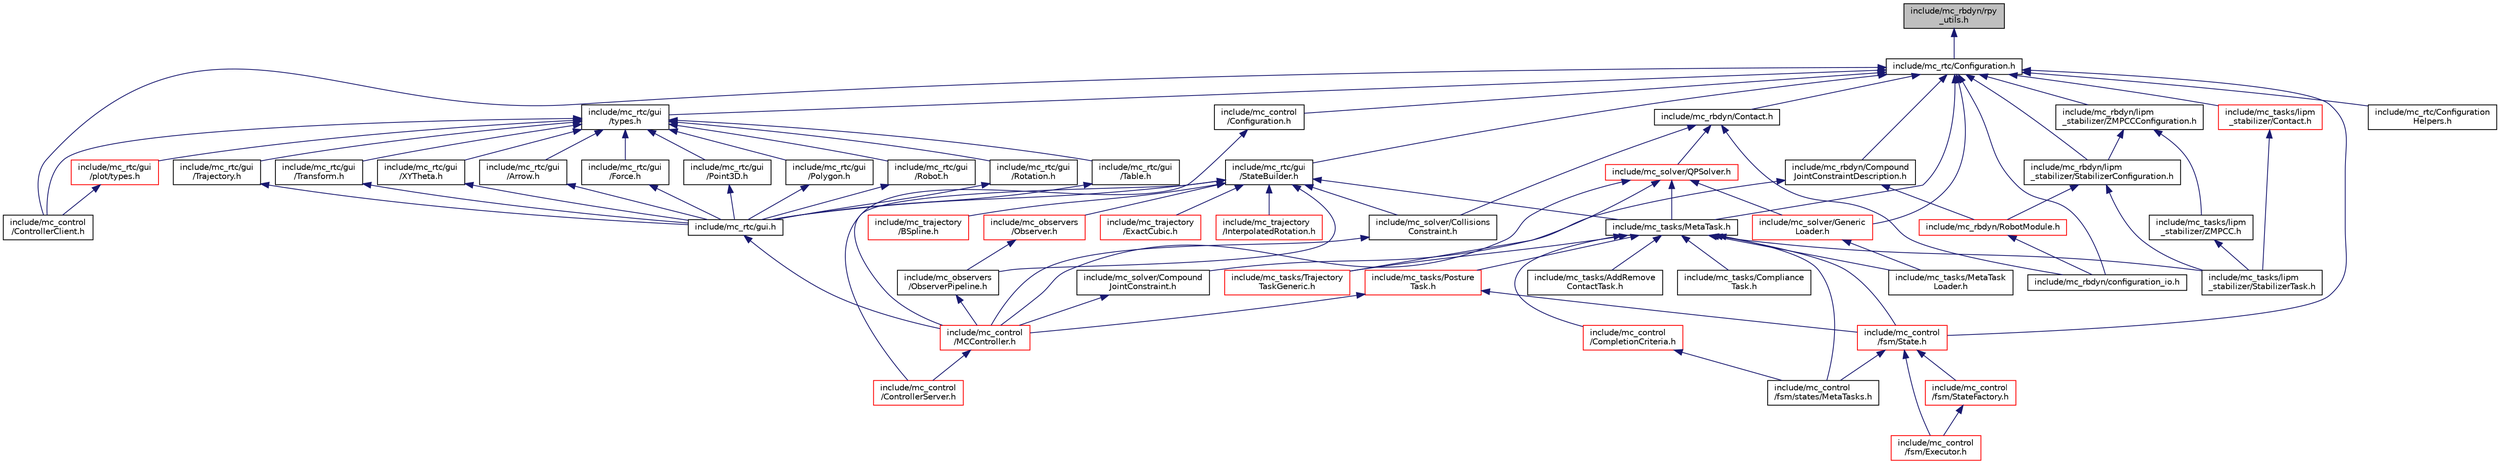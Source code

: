 digraph "include/mc_rbdyn/rpy_utils.h"
{
 // INTERACTIVE_SVG=YES
  edge [fontname="Helvetica",fontsize="10",labelfontname="Helvetica",labelfontsize="10"];
  node [fontname="Helvetica",fontsize="10",shape=record];
  Node2 [label="include/mc_rbdyn/rpy\l_utils.h",height=0.2,width=0.4,color="black", fillcolor="grey75", style="filled", fontcolor="black"];
  Node2 -> Node3 [dir="back",color="midnightblue",fontsize="10",style="solid",fontname="Helvetica"];
  Node3 [label="include/mc_rtc/Configuration.h",height=0.2,width=0.4,color="black", fillcolor="white", style="filled",URL="$mc__rtc_2Configuration_8h.html"];
  Node3 -> Node4 [dir="back",color="midnightblue",fontsize="10",style="solid",fontname="Helvetica"];
  Node4 [label="include/mc_tasks/MetaTask.h",height=0.2,width=0.4,color="black", fillcolor="white", style="filled",URL="$MetaTask_8h.html"];
  Node4 -> Node5 [dir="back",color="midnightblue",fontsize="10",style="solid",fontname="Helvetica"];
  Node5 [label="include/mc_control\l/CompletionCriteria.h",height=0.2,width=0.4,color="red", fillcolor="white", style="filled",URL="$CompletionCriteria_8h.html"];
  Node5 -> Node6 [dir="back",color="midnightblue",fontsize="10",style="solid",fontname="Helvetica"];
  Node6 [label="include/mc_control\l/fsm/states/MetaTasks.h",height=0.2,width=0.4,color="black", fillcolor="white", style="filled",URL="$MetaTasks_8h.html"];
  Node4 -> Node8 [dir="back",color="midnightblue",fontsize="10",style="solid",fontname="Helvetica"];
  Node8 [label="include/mc_tasks/Posture\lTask.h",height=0.2,width=0.4,color="red", fillcolor="white", style="filled",URL="$PostureTask_8h.html"];
  Node8 -> Node9 [dir="back",color="midnightblue",fontsize="10",style="solid",fontname="Helvetica"];
  Node9 [label="include/mc_control\l/MCController.h",height=0.2,width=0.4,color="red", fillcolor="white", style="filled",URL="$MCController_8h.html"];
  Node9 -> Node10 [dir="back",color="midnightblue",fontsize="10",style="solid",fontname="Helvetica"];
  Node10 [label="include/mc_control\l/ControllerServer.h",height=0.2,width=0.4,color="red", fillcolor="white", style="filled",URL="$ControllerServer_8h.html"];
  Node8 -> Node17 [dir="back",color="midnightblue",fontsize="10",style="solid",fontname="Helvetica"];
  Node17 [label="include/mc_control\l/fsm/State.h",height=0.2,width=0.4,color="red", fillcolor="white", style="filled",URL="$State_8h.html"];
  Node17 -> Node18 [dir="back",color="midnightblue",fontsize="10",style="solid",fontname="Helvetica"];
  Node18 [label="include/mc_control\l/fsm/Executor.h",height=0.2,width=0.4,color="red", fillcolor="white", style="filled",URL="$Executor_8h.html"];
  Node17 -> Node20 [dir="back",color="midnightblue",fontsize="10",style="solid",fontname="Helvetica"];
  Node20 [label="include/mc_control\l/fsm/StateFactory.h",height=0.2,width=0.4,color="red", fillcolor="white", style="filled",URL="$StateFactory_8h.html"];
  Node20 -> Node18 [dir="back",color="midnightblue",fontsize="10",style="solid",fontname="Helvetica"];
  Node17 -> Node6 [dir="back",color="midnightblue",fontsize="10",style="solid",fontname="Helvetica"];
  Node4 -> Node17 [dir="back",color="midnightblue",fontsize="10",style="solid",fontname="Helvetica"];
  Node4 -> Node31 [dir="back",color="midnightblue",fontsize="10",style="solid",fontname="Helvetica"];
  Node31 [label="include/mc_tasks/Trajectory\lTaskGeneric.h",height=0.2,width=0.4,color="red", fillcolor="white", style="filled",URL="$TrajectoryTaskGeneric_8h.html"];
  Node4 -> Node6 [dir="back",color="midnightblue",fontsize="10",style="solid",fontname="Helvetica"];
  Node4 -> Node53 [dir="back",color="midnightblue",fontsize="10",style="solid",fontname="Helvetica"];
  Node53 [label="include/mc_tasks/AddRemove\lContactTask.h",height=0.2,width=0.4,color="black", fillcolor="white", style="filled",URL="$AddRemoveContactTask_8h.html"];
  Node4 -> Node35 [dir="back",color="midnightblue",fontsize="10",style="solid",fontname="Helvetica"];
  Node35 [label="include/mc_tasks/Compliance\lTask.h",height=0.2,width=0.4,color="black", fillcolor="white", style="filled",URL="$ComplianceTask_8h.html"];
  Node4 -> Node36 [dir="back",color="midnightblue",fontsize="10",style="solid",fontname="Helvetica"];
  Node36 [label="include/mc_tasks/lipm\l_stabilizer/StabilizerTask.h",height=0.2,width=0.4,color="black", fillcolor="white", style="filled",URL="$StabilizerTask_8h.html"];
  Node4 -> Node54 [dir="back",color="midnightblue",fontsize="10",style="solid",fontname="Helvetica"];
  Node54 [label="include/mc_tasks/MetaTask\lLoader.h",height=0.2,width=0.4,color="black", fillcolor="white", style="filled",URL="$MetaTaskLoader_8h.html"];
  Node3 -> Node55 [dir="back",color="midnightblue",fontsize="10",style="solid",fontname="Helvetica"];
  Node55 [label="include/mc_rtc/gui\l/StateBuilder.h",height=0.2,width=0.4,color="black", fillcolor="white", style="filled",URL="$StateBuilder_8h.html"];
  Node55 -> Node4 [dir="back",color="midnightblue",fontsize="10",style="solid",fontname="Helvetica"];
  Node55 -> Node56 [dir="back",color="midnightblue",fontsize="10",style="solid",fontname="Helvetica"];
  Node56 [label="include/mc_observers\l/Observer.h",height=0.2,width=0.4,color="red", fillcolor="white", style="filled",URL="$Observer_8h.html"];
  Node56 -> Node57 [dir="back",color="midnightblue",fontsize="10",style="solid",fontname="Helvetica"];
  Node57 [label="include/mc_observers\l/ObserverPipeline.h",height=0.2,width=0.4,color="black", fillcolor="white", style="filled",URL="$ObserverPipeline_8h.html"];
  Node57 -> Node9 [dir="back",color="midnightblue",fontsize="10",style="solid",fontname="Helvetica"];
  Node55 -> Node57 [dir="back",color="midnightblue",fontsize="10",style="solid",fontname="Helvetica"];
  Node55 -> Node64 [dir="back",color="midnightblue",fontsize="10",style="solid",fontname="Helvetica"];
  Node64 [label="include/mc_rtc/gui.h",height=0.2,width=0.4,color="black", fillcolor="white", style="filled",URL="$gui_8h.html"];
  Node64 -> Node9 [dir="back",color="midnightblue",fontsize="10",style="solid",fontname="Helvetica"];
  Node55 -> Node65 [dir="back",color="midnightblue",fontsize="10",style="solid",fontname="Helvetica"];
  Node65 [label="include/mc_solver/Collisions\lConstraint.h",height=0.2,width=0.4,color="black", fillcolor="white", style="filled",URL="$CollisionsConstraint_8h.html"];
  Node65 -> Node9 [dir="back",color="midnightblue",fontsize="10",style="solid",fontname="Helvetica"];
  Node55 -> Node10 [dir="back",color="midnightblue",fontsize="10",style="solid",fontname="Helvetica"];
  Node55 -> Node66 [dir="back",color="midnightblue",fontsize="10",style="solid",fontname="Helvetica"];
  Node66 [label="include/mc_trajectory\l/InterpolatedRotation.h",height=0.2,width=0.4,color="red", fillcolor="white", style="filled",URL="$InterpolatedRotation_8h.html"];
  Node55 -> Node67 [dir="back",color="midnightblue",fontsize="10",style="solid",fontname="Helvetica"];
  Node67 [label="include/mc_trajectory\l/BSpline.h",height=0.2,width=0.4,color="red", fillcolor="white", style="filled",URL="$BSpline_8h.html"];
  Node55 -> Node68 [dir="back",color="midnightblue",fontsize="10",style="solid",fontname="Helvetica"];
  Node68 [label="include/mc_trajectory\l/ExactCubic.h",height=0.2,width=0.4,color="red", fillcolor="white", style="filled",URL="$ExactCubic_8h.html"];
  Node3 -> Node69 [dir="back",color="midnightblue",fontsize="10",style="solid",fontname="Helvetica"];
  Node69 [label="include/mc_rtc/gui\l/types.h",height=0.2,width=0.4,color="black", fillcolor="white", style="filled",URL="$types_8h.html"];
  Node69 -> Node70 [dir="back",color="midnightblue",fontsize="10",style="solid",fontname="Helvetica"];
  Node70 [label="include/mc_rtc/gui\l/plot/types.h",height=0.2,width=0.4,color="red", fillcolor="white", style="filled",URL="$plot_2types_8h.html"];
  Node70 -> Node77 [dir="back",color="midnightblue",fontsize="10",style="solid",fontname="Helvetica"];
  Node77 [label="include/mc_control\l/ControllerClient.h",height=0.2,width=0.4,color="black", fillcolor="white", style="filled",URL="$ControllerClient_8h.html"];
  Node69 -> Node77 [dir="back",color="midnightblue",fontsize="10",style="solid",fontname="Helvetica"];
  Node69 -> Node78 [dir="back",color="midnightblue",fontsize="10",style="solid",fontname="Helvetica"];
  Node78 [label="include/mc_rtc/gui\l/Arrow.h",height=0.2,width=0.4,color="black", fillcolor="white", style="filled",URL="$Arrow_8h.html"];
  Node78 -> Node64 [dir="back",color="midnightblue",fontsize="10",style="solid",fontname="Helvetica"];
  Node69 -> Node79 [dir="back",color="midnightblue",fontsize="10",style="solid",fontname="Helvetica"];
  Node79 [label="include/mc_rtc/gui\l/Force.h",height=0.2,width=0.4,color="black", fillcolor="white", style="filled",URL="$Force_8h.html"];
  Node79 -> Node64 [dir="back",color="midnightblue",fontsize="10",style="solid",fontname="Helvetica"];
  Node69 -> Node80 [dir="back",color="midnightblue",fontsize="10",style="solid",fontname="Helvetica"];
  Node80 [label="include/mc_rtc/gui\l/Point3D.h",height=0.2,width=0.4,color="black", fillcolor="white", style="filled",URL="$Point3D_8h.html"];
  Node80 -> Node64 [dir="back",color="midnightblue",fontsize="10",style="solid",fontname="Helvetica"];
  Node69 -> Node81 [dir="back",color="midnightblue",fontsize="10",style="solid",fontname="Helvetica"];
  Node81 [label="include/mc_rtc/gui\l/Polygon.h",height=0.2,width=0.4,color="black", fillcolor="white", style="filled",URL="$Polygon_8h.html"];
  Node81 -> Node64 [dir="back",color="midnightblue",fontsize="10",style="solid",fontname="Helvetica"];
  Node69 -> Node82 [dir="back",color="midnightblue",fontsize="10",style="solid",fontname="Helvetica"];
  Node82 [label="include/mc_rtc/gui\l/Robot.h",height=0.2,width=0.4,color="black", fillcolor="white", style="filled",URL="$mc__rtc_2gui_2Robot_8h.html"];
  Node82 -> Node64 [dir="back",color="midnightblue",fontsize="10",style="solid",fontname="Helvetica"];
  Node69 -> Node83 [dir="back",color="midnightblue",fontsize="10",style="solid",fontname="Helvetica"];
  Node83 [label="include/mc_rtc/gui\l/Rotation.h",height=0.2,width=0.4,color="black", fillcolor="white", style="filled",URL="$Rotation_8h.html"];
  Node83 -> Node64 [dir="back",color="midnightblue",fontsize="10",style="solid",fontname="Helvetica"];
  Node69 -> Node84 [dir="back",color="midnightblue",fontsize="10",style="solid",fontname="Helvetica"];
  Node84 [label="include/mc_rtc/gui\l/Table.h",height=0.2,width=0.4,color="black", fillcolor="white", style="filled",URL="$Table_8h.html"];
  Node84 -> Node64 [dir="back",color="midnightblue",fontsize="10",style="solid",fontname="Helvetica"];
  Node69 -> Node85 [dir="back",color="midnightblue",fontsize="10",style="solid",fontname="Helvetica"];
  Node85 [label="include/mc_rtc/gui\l/Trajectory.h",height=0.2,width=0.4,color="black", fillcolor="white", style="filled",URL="$Trajectory_8h.html"];
  Node85 -> Node64 [dir="back",color="midnightblue",fontsize="10",style="solid",fontname="Helvetica"];
  Node69 -> Node86 [dir="back",color="midnightblue",fontsize="10",style="solid",fontname="Helvetica"];
  Node86 [label="include/mc_rtc/gui\l/Transform.h",height=0.2,width=0.4,color="black", fillcolor="white", style="filled",URL="$Transform_8h.html"];
  Node86 -> Node64 [dir="back",color="midnightblue",fontsize="10",style="solid",fontname="Helvetica"];
  Node69 -> Node87 [dir="back",color="midnightblue",fontsize="10",style="solid",fontname="Helvetica"];
  Node87 [label="include/mc_rtc/gui\l/XYTheta.h",height=0.2,width=0.4,color="black", fillcolor="white", style="filled",URL="$XYTheta_8h.html"];
  Node87 -> Node64 [dir="back",color="midnightblue",fontsize="10",style="solid",fontname="Helvetica"];
  Node3 -> Node88 [dir="back",color="midnightblue",fontsize="10",style="solid",fontname="Helvetica"];
  Node88 [label="include/mc_rbdyn/Contact.h",height=0.2,width=0.4,color="black", fillcolor="white", style="filled",URL="$mc__rbdyn_2Contact_8h.html"];
  Node88 -> Node89 [dir="back",color="midnightblue",fontsize="10",style="solid",fontname="Helvetica"];
  Node89 [label="include/mc_solver/QPSolver.h",height=0.2,width=0.4,color="red", fillcolor="white", style="filled",URL="$QPSolver_8h.html"];
  Node89 -> Node4 [dir="back",color="midnightblue",fontsize="10",style="solid",fontname="Helvetica"];
  Node89 -> Node9 [dir="back",color="midnightblue",fontsize="10",style="solid",fontname="Helvetica"];
  Node89 -> Node31 [dir="back",color="midnightblue",fontsize="10",style="solid",fontname="Helvetica"];
  Node89 -> Node92 [dir="back",color="midnightblue",fontsize="10",style="solid",fontname="Helvetica"];
  Node92 [label="include/mc_solver/Generic\lLoader.h",height=0.2,width=0.4,color="red", fillcolor="white", style="filled",URL="$GenericLoader_8h.html"];
  Node92 -> Node54 [dir="back",color="midnightblue",fontsize="10",style="solid",fontname="Helvetica"];
  Node88 -> Node65 [dir="back",color="midnightblue",fontsize="10",style="solid",fontname="Helvetica"];
  Node88 -> Node100 [dir="back",color="midnightblue",fontsize="10",style="solid",fontname="Helvetica"];
  Node100 [label="include/mc_rbdyn/configuration_io.h",height=0.2,width=0.4,color="black", fillcolor="white", style="filled",URL="$configuration__io_8h.html"];
  Node3 -> Node101 [dir="back",color="midnightblue",fontsize="10",style="solid",fontname="Helvetica"];
  Node101 [label="include/mc_rbdyn/Compound\lJointConstraintDescription.h",height=0.2,width=0.4,color="black", fillcolor="white", style="filled",URL="$CompoundJointConstraintDescription_8h.html"];
  Node101 -> Node102 [dir="back",color="midnightblue",fontsize="10",style="solid",fontname="Helvetica"];
  Node102 [label="include/mc_rbdyn/RobotModule.h",height=0.2,width=0.4,color="red", fillcolor="white", style="filled",URL="$RobotModule_8h.html"];
  Node102 -> Node100 [dir="back",color="midnightblue",fontsize="10",style="solid",fontname="Helvetica"];
  Node101 -> Node107 [dir="back",color="midnightblue",fontsize="10",style="solid",fontname="Helvetica"];
  Node107 [label="include/mc_solver/Compound\lJointConstraint.h",height=0.2,width=0.4,color="black", fillcolor="white", style="filled",URL="$CompoundJointConstraint_8h.html"];
  Node107 -> Node9 [dir="back",color="midnightblue",fontsize="10",style="solid",fontname="Helvetica"];
  Node3 -> Node113 [dir="back",color="midnightblue",fontsize="10",style="solid",fontname="Helvetica"];
  Node113 [label="include/mc_rbdyn/lipm\l_stabilizer/ZMPCCConfiguration.h",height=0.2,width=0.4,color="black", fillcolor="white", style="filled",URL="$ZMPCCConfiguration_8h.html"];
  Node113 -> Node114 [dir="back",color="midnightblue",fontsize="10",style="solid",fontname="Helvetica"];
  Node114 [label="include/mc_rbdyn/lipm\l_stabilizer/StabilizerConfiguration.h",height=0.2,width=0.4,color="black", fillcolor="white", style="filled",URL="$StabilizerConfiguration_8h.html"];
  Node114 -> Node102 [dir="back",color="midnightblue",fontsize="10",style="solid",fontname="Helvetica"];
  Node114 -> Node36 [dir="back",color="midnightblue",fontsize="10",style="solid",fontname="Helvetica"];
  Node113 -> Node115 [dir="back",color="midnightblue",fontsize="10",style="solid",fontname="Helvetica"];
  Node115 [label="include/mc_tasks/lipm\l_stabilizer/ZMPCC.h",height=0.2,width=0.4,color="black", fillcolor="white", style="filled",URL="$ZMPCC_8h.html"];
  Node115 -> Node36 [dir="back",color="midnightblue",fontsize="10",style="solid",fontname="Helvetica"];
  Node3 -> Node114 [dir="back",color="midnightblue",fontsize="10",style="solid",fontname="Helvetica"];
  Node3 -> Node116 [dir="back",color="midnightblue",fontsize="10",style="solid",fontname="Helvetica"];
  Node116 [label="include/mc_control\l/Configuration.h",height=0.2,width=0.4,color="black", fillcolor="white", style="filled",URL="$mc__control_2Configuration_8h.html"];
  Node116 -> Node9 [dir="back",color="midnightblue",fontsize="10",style="solid",fontname="Helvetica"];
  Node3 -> Node77 [dir="back",color="midnightblue",fontsize="10",style="solid",fontname="Helvetica"];
  Node3 -> Node17 [dir="back",color="midnightblue",fontsize="10",style="solid",fontname="Helvetica"];
  Node3 -> Node108 [dir="back",color="midnightblue",fontsize="10",style="solid",fontname="Helvetica"];
  Node108 [label="include/mc_tasks/lipm\l_stabilizer/Contact.h",height=0.2,width=0.4,color="red", fillcolor="white", style="filled",URL="$mc__tasks_2lipm__stabilizer_2Contact_8h.html"];
  Node108 -> Node36 [dir="back",color="midnightblue",fontsize="10",style="solid",fontname="Helvetica"];
  Node3 -> Node100 [dir="back",color="midnightblue",fontsize="10",style="solid",fontname="Helvetica"];
  Node3 -> Node117 [dir="back",color="midnightblue",fontsize="10",style="solid",fontname="Helvetica"];
  Node117 [label="include/mc_rtc/Configuration\lHelpers.h",height=0.2,width=0.4,color="black", fillcolor="white", style="filled",URL="$ConfigurationHelpers_8h.html"];
  Node3 -> Node92 [dir="back",color="midnightblue",fontsize="10",style="solid",fontname="Helvetica"];
}
